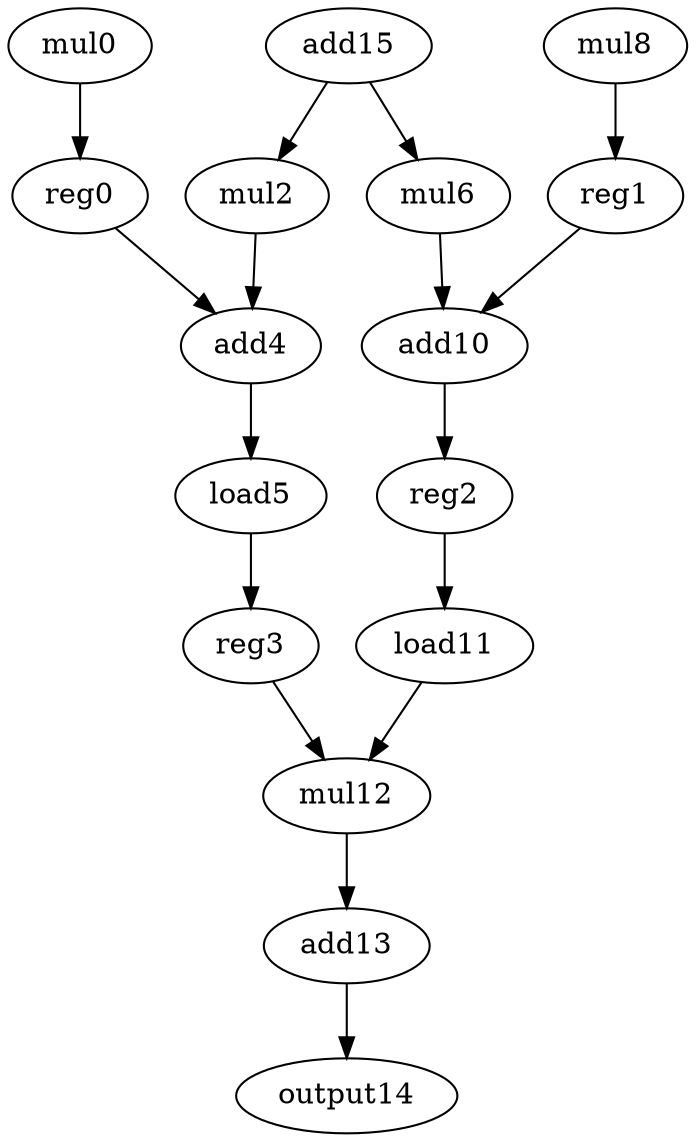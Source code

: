 digraph G {
mul0[opcode=mul];
mul2[opcode=mul];
add4[opcode=add];
load5[opcode=load];
mul6[opcode=mul];
mul8[opcode=mul];
add10[opcode=add];
load11[opcode=load];
mul12[opcode=mul];
add13[opcode=add];
output14[opcode=output];
add15[opcode=add];
reg0[opcode=reg];
reg1[opcode=reg];
reg2[opcode=reg];
reg3[opcode=reg];
load5->reg3->mul12[operand=1]; //load->mul
load11->mul12[operand=0]; //load->mul
mul12->add13[operand=0]; //mul->add
add13->output14[operand=0]; //add->output
add15->mul2[operand=1]; //add->gep_mul
add15->mul6[operand=1]; //add->gep_mul
mul0->reg0
reg0->add4[operand=0]; //gep_mul->gep_add
mul2->add4[operand=1]; //gep_mul->gep_add
add4->load5[operand=0]; //gep_add->load
mul6->add10[operand=0]; //gep_mul->gep_add
mul8->reg1
reg1->add10[operand=1]; //gep_mul->gep_add
add10->reg2->load11[operand=0]; //gep_add->load
}

